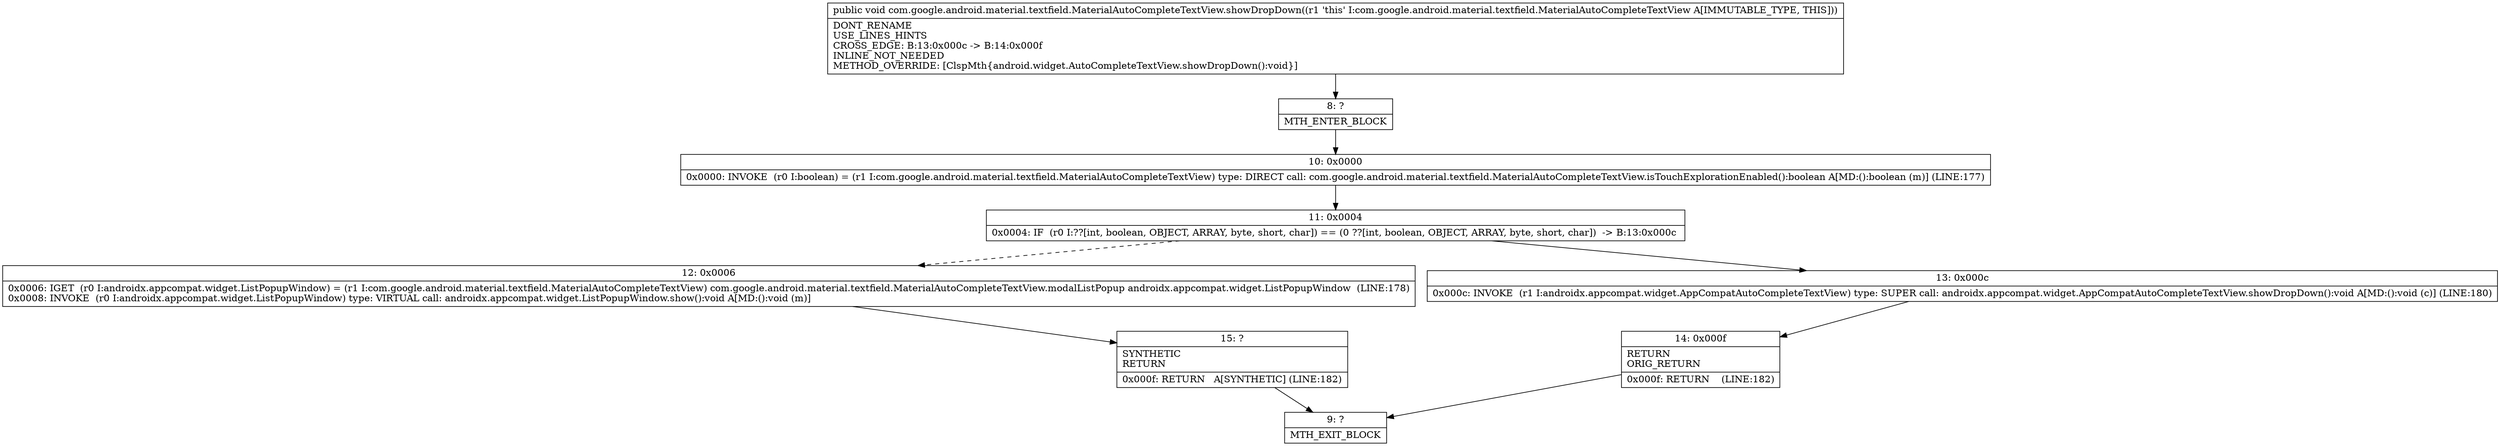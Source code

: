 digraph "CFG forcom.google.android.material.textfield.MaterialAutoCompleteTextView.showDropDown()V" {
Node_8 [shape=record,label="{8\:\ ?|MTH_ENTER_BLOCK\l}"];
Node_10 [shape=record,label="{10\:\ 0x0000|0x0000: INVOKE  (r0 I:boolean) = (r1 I:com.google.android.material.textfield.MaterialAutoCompleteTextView) type: DIRECT call: com.google.android.material.textfield.MaterialAutoCompleteTextView.isTouchExplorationEnabled():boolean A[MD:():boolean (m)] (LINE:177)\l}"];
Node_11 [shape=record,label="{11\:\ 0x0004|0x0004: IF  (r0 I:??[int, boolean, OBJECT, ARRAY, byte, short, char]) == (0 ??[int, boolean, OBJECT, ARRAY, byte, short, char])  \-\> B:13:0x000c \l}"];
Node_12 [shape=record,label="{12\:\ 0x0006|0x0006: IGET  (r0 I:androidx.appcompat.widget.ListPopupWindow) = (r1 I:com.google.android.material.textfield.MaterialAutoCompleteTextView) com.google.android.material.textfield.MaterialAutoCompleteTextView.modalListPopup androidx.appcompat.widget.ListPopupWindow  (LINE:178)\l0x0008: INVOKE  (r0 I:androidx.appcompat.widget.ListPopupWindow) type: VIRTUAL call: androidx.appcompat.widget.ListPopupWindow.show():void A[MD:():void (m)]\l}"];
Node_15 [shape=record,label="{15\:\ ?|SYNTHETIC\lRETURN\l|0x000f: RETURN   A[SYNTHETIC] (LINE:182)\l}"];
Node_9 [shape=record,label="{9\:\ ?|MTH_EXIT_BLOCK\l}"];
Node_13 [shape=record,label="{13\:\ 0x000c|0x000c: INVOKE  (r1 I:androidx.appcompat.widget.AppCompatAutoCompleteTextView) type: SUPER call: androidx.appcompat.widget.AppCompatAutoCompleteTextView.showDropDown():void A[MD:():void (c)] (LINE:180)\l}"];
Node_14 [shape=record,label="{14\:\ 0x000f|RETURN\lORIG_RETURN\l|0x000f: RETURN    (LINE:182)\l}"];
MethodNode[shape=record,label="{public void com.google.android.material.textfield.MaterialAutoCompleteTextView.showDropDown((r1 'this' I:com.google.android.material.textfield.MaterialAutoCompleteTextView A[IMMUTABLE_TYPE, THIS]))  | DONT_RENAME\lUSE_LINES_HINTS\lCROSS_EDGE: B:13:0x000c \-\> B:14:0x000f\lINLINE_NOT_NEEDED\lMETHOD_OVERRIDE: [ClspMth\{android.widget.AutoCompleteTextView.showDropDown():void\}]\l}"];
MethodNode -> Node_8;Node_8 -> Node_10;
Node_10 -> Node_11;
Node_11 -> Node_12[style=dashed];
Node_11 -> Node_13;
Node_12 -> Node_15;
Node_15 -> Node_9;
Node_13 -> Node_14;
Node_14 -> Node_9;
}

